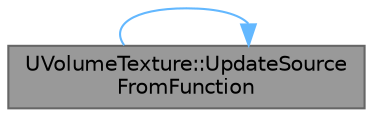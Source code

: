 digraph "UVolumeTexture::UpdateSourceFromFunction"
{
 // INTERACTIVE_SVG=YES
 // LATEX_PDF_SIZE
  bgcolor="transparent";
  edge [fontname=Helvetica,fontsize=10,labelfontname=Helvetica,labelfontsize=10];
  node [fontname=Helvetica,fontsize=10,shape=box,height=0.2,width=0.4];
  rankdir="LR";
  Node1 [id="Node000001",label="UVolumeTexture::UpdateSource\lFromFunction",height=0.2,width=0.4,color="gray40", fillcolor="grey60", style="filled", fontcolor="black",tooltip="Updates a volume texture from a user function, which allows for arbitrary UVolumeTexture objects to b..."];
  Node1 -> Node1 [id="edge1_Node000001_Node000001",color="steelblue1",style="solid",tooltip=" "];
}
